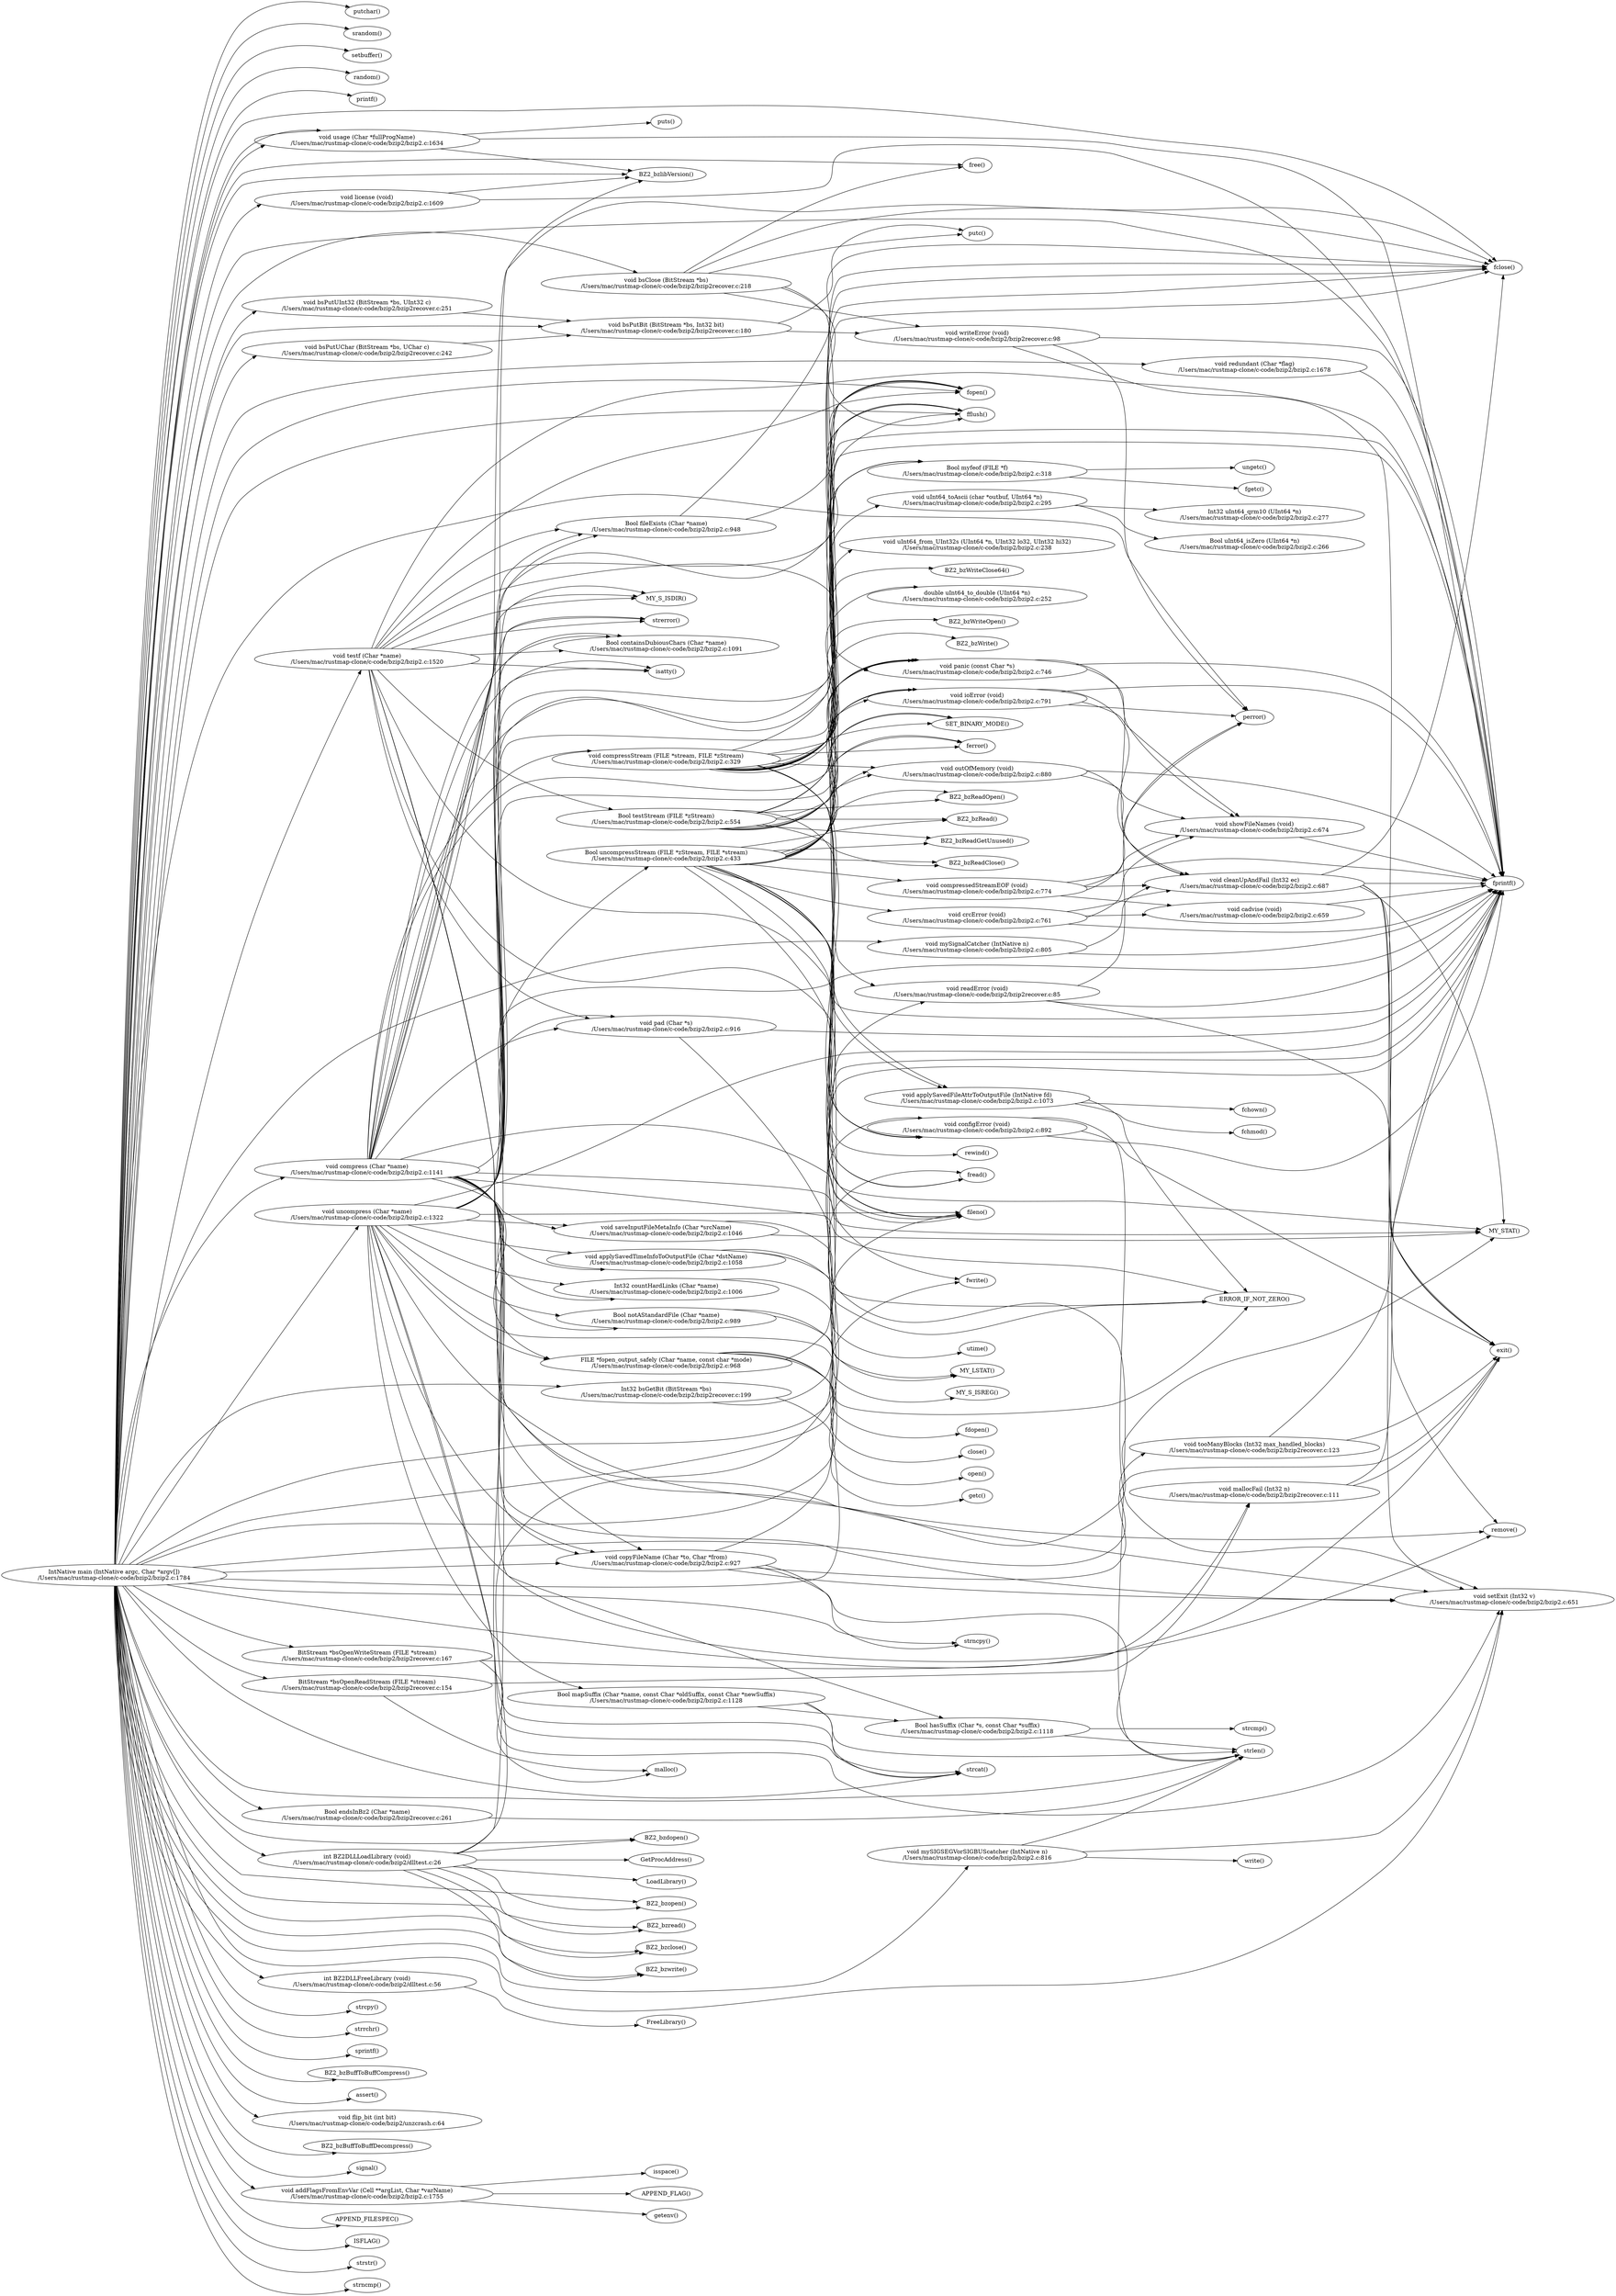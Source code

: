 digraph G {
rankdir="LR";
    main [label="IntNative main (IntNative argc, Char *argv[])
/Users/mac/rustmap-clone/c-code/bzip2/bzip2.c:1784"]
    main -> putchar
    main -> srandom
    main -> setbuffer
    main -> random
    main -> printf
    main -> fflush
    main -> BZ2DLLLoadLibrary
    main -> fprintf
    main -> exit
    main -> BZ2_bzlibVersion
    main -> usage
    main -> fopen
    main -> perror
    main -> BZ2_bzdopen
    main -> fileno
    main -> BZ2_bzopen
    main -> BZ2_bzread
    main -> fwrite
    main -> BZ2_bzclose
    main -> fclose
    main -> fread
    main -> BZ2_bzwrite
    main -> BZ2DLLFreeLibrary
    main -> strncpy
    main -> strlen
    main -> strcpy
    main -> bsOpenReadStream
    main -> bsGetBit
    main -> tooManyBlocks
    main -> bsClose
    main -> bsPutBit
    main -> bsPutUChar
    main -> bsPutUInt32
    main -> strrchr
    main -> sprintf
    main -> strcat
    main -> endsInBz2
    main -> bsOpenWriteStream
    main -> BZ2_bzBuffToBuffCompress
    main -> assert
    main -> flip_bit
    main -> BZ2_bzBuffToBuffDecompress
    main -> configError
    main -> signal
    main -> mySIGSEGVorSIGBUScatcher
    main -> copyFileName
    main -> addFlagsFromEnvVar
    main -> APPEND_FILESPEC
    main -> ISFLAG
    main -> strstr
    main -> license
    main -> usage
    main -> redundant
    main -> strncmp
    main -> mySignalCatcher
    main -> compress
    main -> uncompress
    main -> setExit
    main -> testf
    main -> free
    putchar [label="putchar()"]
    srandom [label="srandom()"]
    setbuffer [label="setbuffer()"]
    random [label="random()"]
    printf [label="printf()"]
    fflush [label="fflush()"]
    BZ2DLLLoadLibrary [label="int BZ2DLLLoadLibrary (void)
/Users/mac/rustmap-clone/c-code/bzip2/dlltest.c:26"]
    BZ2DLLLoadLibrary -> LoadLibrary
    BZ2DLLLoadLibrary -> fprintf
    BZ2DLLLoadLibrary -> BZ2_bzlibVersion
    BZ2DLLLoadLibrary -> GetProcAddress
    BZ2DLLLoadLibrary -> BZ2_bzopen
    BZ2DLLLoadLibrary -> BZ2_bzdopen
    BZ2DLLLoadLibrary -> BZ2_bzread
    BZ2DLLLoadLibrary -> BZ2_bzwrite
    BZ2DLLLoadLibrary -> BZ2_bzclose
    LoadLibrary [label="LoadLibrary()"]
    fprintf [label="fprintf()"]
    BZ2_bzlibVersion [label="BZ2_bzlibVersion()"]
    GetProcAddress [label="GetProcAddress()"]
    BZ2_bzopen [label="BZ2_bzopen()"]
    BZ2_bzdopen [label="BZ2_bzdopen()"]
    BZ2_bzread [label="BZ2_bzread()"]
    BZ2_bzwrite [label="BZ2_bzwrite()"]
    BZ2_bzclose [label="BZ2_bzclose()"]
    exit [label="exit()"]
    usage [label="void usage (void)
/Users/mac/rustmap-clone/c-code/bzip2/dlltest.c:64"]
    usage -> puts
    puts [label="puts()"]
    fopen [label="fopen()"]
    perror [label="perror()"]
    fileno [label="fileno()"]
    fwrite [label="fwrite()"]
    fclose [label="fclose()"]
    fread [label="fread()"]
    BZ2DLLFreeLibrary [label="int BZ2DLLFreeLibrary (void)
/Users/mac/rustmap-clone/c-code/bzip2/dlltest.c:56"]
    BZ2DLLFreeLibrary -> FreeLibrary
    FreeLibrary [label="FreeLibrary()"]
    strncpy [label="strncpy()"]
    strlen [label="strlen()"]
    strcpy [label="strcpy()"]
    bsOpenReadStream [label="BitStream *bsOpenReadStream (FILE *stream)
/Users/mac/rustmap-clone/c-code/bzip2/bzip2recover.c:154"]
    bsOpenReadStream -> malloc
    bsOpenReadStream -> mallocFail
    malloc [label="malloc()"]
    mallocFail [label="void mallocFail (Int32 n)
/Users/mac/rustmap-clone/c-code/bzip2/bzip2recover.c:111"]
    mallocFail -> fprintf
    mallocFail -> exit
    bsGetBit [label="Int32 bsGetBit (BitStream *bs)
/Users/mac/rustmap-clone/c-code/bzip2/bzip2recover.c:199"]
    bsGetBit -> getc
    bsGetBit -> readError
    getc [label="getc()"]
    readError [label="void readError (void)
/Users/mac/rustmap-clone/c-code/bzip2/bzip2recover.c:85"]
    readError -> fprintf
    readError -> perror
    readError -> exit
    tooManyBlocks [label="void tooManyBlocks (Int32 max_handled_blocks)
/Users/mac/rustmap-clone/c-code/bzip2/bzip2recover.c:123"]
    tooManyBlocks -> fprintf
    tooManyBlocks -> exit
    bsClose [label="void bsClose (BitStream *bs)
/Users/mac/rustmap-clone/c-code/bzip2/bzip2recover.c:218"]
    bsClose -> putc
    bsClose -> writeError
    bsClose -> fflush
    bsClose -> fclose
    bsClose -> readError
    bsClose -> free
    putc [label="putc()"]
    writeError [label="void writeError (void)
/Users/mac/rustmap-clone/c-code/bzip2/bzip2recover.c:98"]
    writeError -> fprintf
    writeError -> perror
    writeError -> exit
    free [label="free()"]
    bsPutBit [label="void bsPutBit (BitStream *bs, Int32 bit)
/Users/mac/rustmap-clone/c-code/bzip2/bzip2recover.c:180"]
    bsPutBit -> putc
    bsPutBit -> writeError
    bsPutUChar [label="void bsPutUChar (BitStream *bs, UChar c)
/Users/mac/rustmap-clone/c-code/bzip2/bzip2recover.c:242"]
    bsPutUChar -> bsPutBit
    bsPutUInt32 [label="void bsPutUInt32 (BitStream *bs, UInt32 c)
/Users/mac/rustmap-clone/c-code/bzip2/bzip2recover.c:251"]
    bsPutUInt32 -> bsPutBit
    strrchr [label="strrchr()"]
    sprintf [label="sprintf()"]
    strcat [label="strcat()"]
    endsInBz2 [label="Bool endsInBz2 (Char *name)
/Users/mac/rustmap-clone/c-code/bzip2/bzip2recover.c:261"]
    endsInBz2 -> strlen
    bsOpenWriteStream [label="BitStream *bsOpenWriteStream (FILE *stream)
/Users/mac/rustmap-clone/c-code/bzip2/bzip2recover.c:167"]
    bsOpenWriteStream -> malloc
    bsOpenWriteStream -> mallocFail
    BZ2_bzBuffToBuffCompress [label="BZ2_bzBuffToBuffCompress()"]
    assert [label="assert()"]
    flip_bit [label="void flip_bit (int bit)
/Users/mac/rustmap-clone/c-code/bzip2/unzcrash.c:64"]
    BZ2_bzBuffToBuffDecompress [label="BZ2_bzBuffToBuffDecompress()"]
    configError [label="void configError (void)
/Users/mac/rustmap-clone/c-code/bzip2/bzip2.c:892"]
    configError -> fprintf
    configError -> setExit
    configError -> exit
    setExit [label="void setExit (Int32 v)
/Users/mac/rustmap-clone/c-code/bzip2/bzip2.c:651"]
    signal [label="signal()"]
    mySIGSEGVorSIGBUScatcher [label="void mySIGSEGVorSIGBUScatcher (IntNative n)
/Users/mac/rustmap-clone/c-code/bzip2/bzip2.c:816"]
    mySIGSEGVorSIGBUScatcher -> write
    mySIGSEGVorSIGBUScatcher -> strlen
    mySIGSEGVorSIGBUScatcher -> setExit
    write [label="write()"]
    copyFileName [label="void copyFileName (Char *to, Char *from)
/Users/mac/rustmap-clone/c-code/bzip2/bzip2.c:927"]
    copyFileName -> strlen
    copyFileName -> fprintf
    copyFileName -> setExit
    copyFileName -> exit
    copyFileName -> strncpy
    addFlagsFromEnvVar [label="void addFlagsFromEnvVar (Cell **argList, Char *varName)
/Users/mac/rustmap-clone/c-code/bzip2/bzip2.c:1755"]
    addFlagsFromEnvVar -> getenv
    addFlagsFromEnvVar -> isspace
    addFlagsFromEnvVar -> APPEND_FLAG
    getenv [label="getenv()"]
    isspace [label="isspace()"]
    APPEND_FLAG [label="APPEND_FLAG()"]
    APPEND_FILESPEC [label="APPEND_FILESPEC()"]
    ISFLAG [label="ISFLAG()"]
    strstr [label="strstr()"]
    license [label="void license (void)
/Users/mac/rustmap-clone/c-code/bzip2/bzip2.c:1609"]
    license -> fprintf
    license -> BZ2_bzlibVersion
    usage [label="void usage (Char *fullProgName)
/Users/mac/rustmap-clone/c-code/bzip2/bzip2.c:1634"]
    usage -> fprintf
    usage -> BZ2_bzlibVersion
    redundant [label="void redundant (Char *flag)
/Users/mac/rustmap-clone/c-code/bzip2/bzip2.c:1678"]
    redundant -> fprintf
    strncmp [label="strncmp()"]
    mySignalCatcher [label="void mySignalCatcher (IntNative n)
/Users/mac/rustmap-clone/c-code/bzip2/bzip2.c:805"]
    mySignalCatcher -> fprintf
    mySignalCatcher -> cleanUpAndFail
    cleanUpAndFail [label="void cleanUpAndFail (Int32 ec)
/Users/mac/rustmap-clone/c-code/bzip2/bzip2.c:687"]
    cleanUpAndFail -> MY_STAT
    cleanUpAndFail -> fprintf
    cleanUpAndFail -> fclose
    cleanUpAndFail -> remove
    cleanUpAndFail -> setExit
    cleanUpAndFail -> exit
    MY_STAT [label="MY_STAT()"]
    remove [label="remove()"]
    compress [label="void compress (Char *name)
/Users/mac/rustmap-clone/c-code/bzip2/bzip2.c:1141"]
    compress -> panic
    compress -> copyFileName
    compress -> strcat
    compress -> containsDubiousChars
    compress -> fprintf
    compress -> setExit
    compress -> fileExists
    compress -> strerror
    compress -> hasSuffix
    compress -> MY_STAT
    compress -> MY_S_ISDIR
    compress -> notAStandardFile
    compress -> remove
    compress -> countHardLinks
    compress -> saveInputFileMetaInfo
    compress -> isatty
    compress -> fileno
    compress -> fopen
    compress -> fclose
    compress -> fopen_output_safely
    compress -> pad
    compress -> fflush
    compress -> compressStream
    compress -> applySavedTimeInfoToOutputFile
    compress -> ERROR_IF_NOT_ZERO
    panic [label="void panic (const Char *s)
/Users/mac/rustmap-clone/c-code/bzip2/bzip2.c:746"]
    panic -> fprintf
    panic -> showFileNames
    panic -> cleanUpAndFail
    showFileNames [label="void showFileNames (void)
/Users/mac/rustmap-clone/c-code/bzip2/bzip2.c:674"]
    showFileNames -> fprintf
    containsDubiousChars [label="Bool containsDubiousChars (Char *name)
/Users/mac/rustmap-clone/c-code/bzip2/bzip2.c:1091"]
    fileExists [label="Bool fileExists (Char *name)
/Users/mac/rustmap-clone/c-code/bzip2/bzip2.c:948"]
    fileExists -> fopen
    fileExists -> fclose
    strerror [label="strerror()"]
    hasSuffix [label="Bool hasSuffix (Char *s, const Char *suffix)
/Users/mac/rustmap-clone/c-code/bzip2/bzip2.c:1118"]
    hasSuffix -> strlen
    hasSuffix -> strcmp
    strcmp [label="strcmp()"]
    MY_S_ISDIR [label="MY_S_ISDIR()"]
    notAStandardFile [label="Bool notAStandardFile (Char *name)
/Users/mac/rustmap-clone/c-code/bzip2/bzip2.c:989"]
    notAStandardFile -> MY_LSTAT
    notAStandardFile -> MY_S_ISREG
    MY_LSTAT [label="MY_LSTAT()"]
    MY_S_ISREG [label="MY_S_ISREG()"]
    countHardLinks [label="Int32 countHardLinks (Char *name)
/Users/mac/rustmap-clone/c-code/bzip2/bzip2.c:1006"]
    countHardLinks -> MY_LSTAT
    saveInputFileMetaInfo [label="void saveInputFileMetaInfo (Char *srcName)
/Users/mac/rustmap-clone/c-code/bzip2/bzip2.c:1046"]
    saveInputFileMetaInfo -> MY_STAT
    saveInputFileMetaInfo -> ERROR_IF_NOT_ZERO
    ERROR_IF_NOT_ZERO [label="ERROR_IF_NOT_ZERO()"]
    isatty [label="isatty()"]
    fopen_output_safely [label="FILE *fopen_output_safely (Char *name, const char *mode)
/Users/mac/rustmap-clone/c-code/bzip2/bzip2.c:968"]
    fopen_output_safely -> open
    fopen_output_safely -> fdopen
    fopen_output_safely -> close
    fopen_output_safely -> fopen
    open [label="open()"]
    fdopen [label="fdopen()"]
    close [label="close()"]
    pad [label="void pad (Char *s)
/Users/mac/rustmap-clone/c-code/bzip2/bzip2.c:916"]
    pad -> strlen
    pad -> fprintf
    compressStream [label="void compressStream (FILE *stream, FILE *zStream)
/Users/mac/rustmap-clone/c-code/bzip2/bzip2.c:329"]
    compressStream -> SET_BINARY_MODE
    compressStream -> ferror
    compressStream -> BZ2_bzWriteOpen
    compressStream -> fprintf
    compressStream -> myfeof
    compressStream -> fread
    compressStream -> BZ2_bzWrite
    compressStream -> BZ2_bzWriteClose64
    compressStream -> fflush
    compressStream -> fileno
    compressStream -> applySavedFileAttrToOutputFile
    compressStream -> fclose
    compressStream -> uInt64_from_UInt32s
    compressStream -> uInt64_to_double
    compressStream -> uInt64_toAscii
    compressStream -> configError
    compressStream -> outOfMemory
    compressStream -> ioError
    compressStream -> panic
    SET_BINARY_MODE [label="SET_BINARY_MODE()"]
    ferror [label="ferror()"]
    BZ2_bzWriteOpen [label="BZ2_bzWriteOpen()"]
    myfeof [label="Bool myfeof (FILE *f)
/Users/mac/rustmap-clone/c-code/bzip2/bzip2.c:318"]
    myfeof -> fgetc
    myfeof -> ungetc
    fgetc [label="fgetc()"]
    ungetc [label="ungetc()"]
    BZ2_bzWrite [label="BZ2_bzWrite()"]
    BZ2_bzWriteClose64 [label="BZ2_bzWriteClose64()"]
    applySavedFileAttrToOutputFile [label="void applySavedFileAttrToOutputFile (IntNative fd)
/Users/mac/rustmap-clone/c-code/bzip2/bzip2.c:1073"]
    applySavedFileAttrToOutputFile -> fchmod
    applySavedFileAttrToOutputFile -> ERROR_IF_NOT_ZERO
    applySavedFileAttrToOutputFile -> fchown
    fchmod [label="fchmod()"]
    fchown [label="fchown()"]
    uInt64_from_UInt32s [label="void uInt64_from_UInt32s (UInt64 *n, UInt32 lo32, UInt32 hi32)
/Users/mac/rustmap-clone/c-code/bzip2/bzip2.c:238"]
    uInt64_to_double [label="double uInt64_to_double (UInt64 *n)
/Users/mac/rustmap-clone/c-code/bzip2/bzip2.c:252"]
    uInt64_toAscii [label="void uInt64_toAscii (char *outbuf, UInt64 *n)
/Users/mac/rustmap-clone/c-code/bzip2/bzip2.c:295"]
    uInt64_toAscii -> uInt64_qrm10
    uInt64_toAscii -> uInt64_isZero
    uInt64_qrm10 [label="Int32 uInt64_qrm10 (UInt64 *n)
/Users/mac/rustmap-clone/c-code/bzip2/bzip2.c:277"]
    uInt64_isZero [label="Bool uInt64_isZero (UInt64 *n)
/Users/mac/rustmap-clone/c-code/bzip2/bzip2.c:266"]
    outOfMemory [label="void outOfMemory (void)
/Users/mac/rustmap-clone/c-code/bzip2/bzip2.c:880"]
    outOfMemory -> fprintf
    outOfMemory -> showFileNames
    outOfMemory -> cleanUpAndFail
    ioError [label="void ioError (void)
/Users/mac/rustmap-clone/c-code/bzip2/bzip2.c:791"]
    ioError -> fprintf
    ioError -> perror
    ioError -> showFileNames
    ioError -> cleanUpAndFail
    applySavedTimeInfoToOutputFile [label="void applySavedTimeInfoToOutputFile (Char *dstName)
/Users/mac/rustmap-clone/c-code/bzip2/bzip2.c:1058"]
    applySavedTimeInfoToOutputFile -> utime
    applySavedTimeInfoToOutputFile -> ERROR_IF_NOT_ZERO
    utime [label="utime()"]
    uncompress [label="void uncompress (Char *name)
/Users/mac/rustmap-clone/c-code/bzip2/bzip2.c:1322"]
    uncompress -> panic
    uncompress -> copyFileName
    uncompress -> mapSuffix
    uncompress -> strcat
    uncompress -> containsDubiousChars
    uncompress -> fprintf
    uncompress -> setExit
    uncompress -> fileExists
    uncompress -> strerror
    uncompress -> MY_STAT
    uncompress -> MY_S_ISDIR
    uncompress -> notAStandardFile
    uncompress -> remove
    uncompress -> countHardLinks
    uncompress -> saveInputFileMetaInfo
    uncompress -> isatty
    uncompress -> fileno
    uncompress -> fopen
    uncompress -> fclose
    uncompress -> fopen_output_safely
    uncompress -> pad
    uncompress -> fflush
    uncompress -> uncompressStream
    uncompress -> applySavedTimeInfoToOutputFile
    uncompress -> ERROR_IF_NOT_ZERO
    mapSuffix [label="Bool mapSuffix (Char *name, const Char *oldSuffix, const Char *newSuffix)
/Users/mac/rustmap-clone/c-code/bzip2/bzip2.c:1128"]
    mapSuffix -> hasSuffix
    mapSuffix -> strlen
    mapSuffix -> strcat
    uncompressStream [label="Bool uncompressStream (FILE *zStream, FILE *stream)
/Users/mac/rustmap-clone/c-code/bzip2/bzip2.c:433"]
    uncompressStream -> SET_BINARY_MODE
    uncompressStream -> ferror
    uncompressStream -> BZ2_bzReadOpen
    uncompressStream -> BZ2_bzRead
    uncompressStream -> fwrite
    uncompressStream -> BZ2_bzReadGetUnused
    uncompressStream -> panic
    uncompressStream -> BZ2_bzReadClose
    uncompressStream -> myfeof
    uncompressStream -> fileno
    uncompressStream -> applySavedFileAttrToOutputFile
    uncompressStream -> fclose
    uncompressStream -> fflush
    uncompressStream -> fprintf
    uncompressStream -> rewind
    uncompressStream -> fread
    uncompressStream -> configError
    uncompressStream -> ioError
    uncompressStream -> crcError
    uncompressStream -> outOfMemory
    uncompressStream -> compressedStreamEOF
    BZ2_bzReadOpen [label="BZ2_bzReadOpen()"]
    BZ2_bzRead [label="BZ2_bzRead()"]
    BZ2_bzReadGetUnused [label="BZ2_bzReadGetUnused()"]
    BZ2_bzReadClose [label="BZ2_bzReadClose()"]
    rewind [label="rewind()"]
    crcError [label="void crcError (void)
/Users/mac/rustmap-clone/c-code/bzip2/bzip2.c:761"]
    crcError -> fprintf
    crcError -> showFileNames
    crcError -> cadvise
    crcError -> cleanUpAndFail
    cadvise [label="void cadvise (void)
/Users/mac/rustmap-clone/c-code/bzip2/bzip2.c:659"]
    cadvise -> fprintf
    compressedStreamEOF [label="void compressedStreamEOF (void)
/Users/mac/rustmap-clone/c-code/bzip2/bzip2.c:774"]
    compressedStreamEOF -> fprintf
    compressedStreamEOF -> perror
    compressedStreamEOF -> showFileNames
    compressedStreamEOF -> cadvise
    compressedStreamEOF -> cleanUpAndFail
    testf [label="void testf (Char *name)
/Users/mac/rustmap-clone/c-code/bzip2/bzip2.c:1520"]
    testf -> panic
    testf -> copyFileName
    testf -> containsDubiousChars
    testf -> fprintf
    testf -> setExit
    testf -> fileExists
    testf -> strerror
    testf -> MY_STAT
    testf -> MY_S_ISDIR
    testf -> isatty
    testf -> fileno
    testf -> fopen
    testf -> pad
    testf -> fflush
    testf -> testStream
    testStream [label="Bool testStream (FILE *zStream)
/Users/mac/rustmap-clone/c-code/bzip2/bzip2.c:554"]
    testStream -> SET_BINARY_MODE
    testStream -> ferror
    testStream -> BZ2_bzReadOpen
    testStream -> BZ2_bzRead
    testStream -> BZ2_bzReadGetUnused
    testStream -> panic
    testStream -> BZ2_bzReadClose
    testStream -> myfeof
    testStream -> fclose
    testStream -> fprintf
    testStream -> configError
    testStream -> ioError
    testStream -> outOfMemory
}
